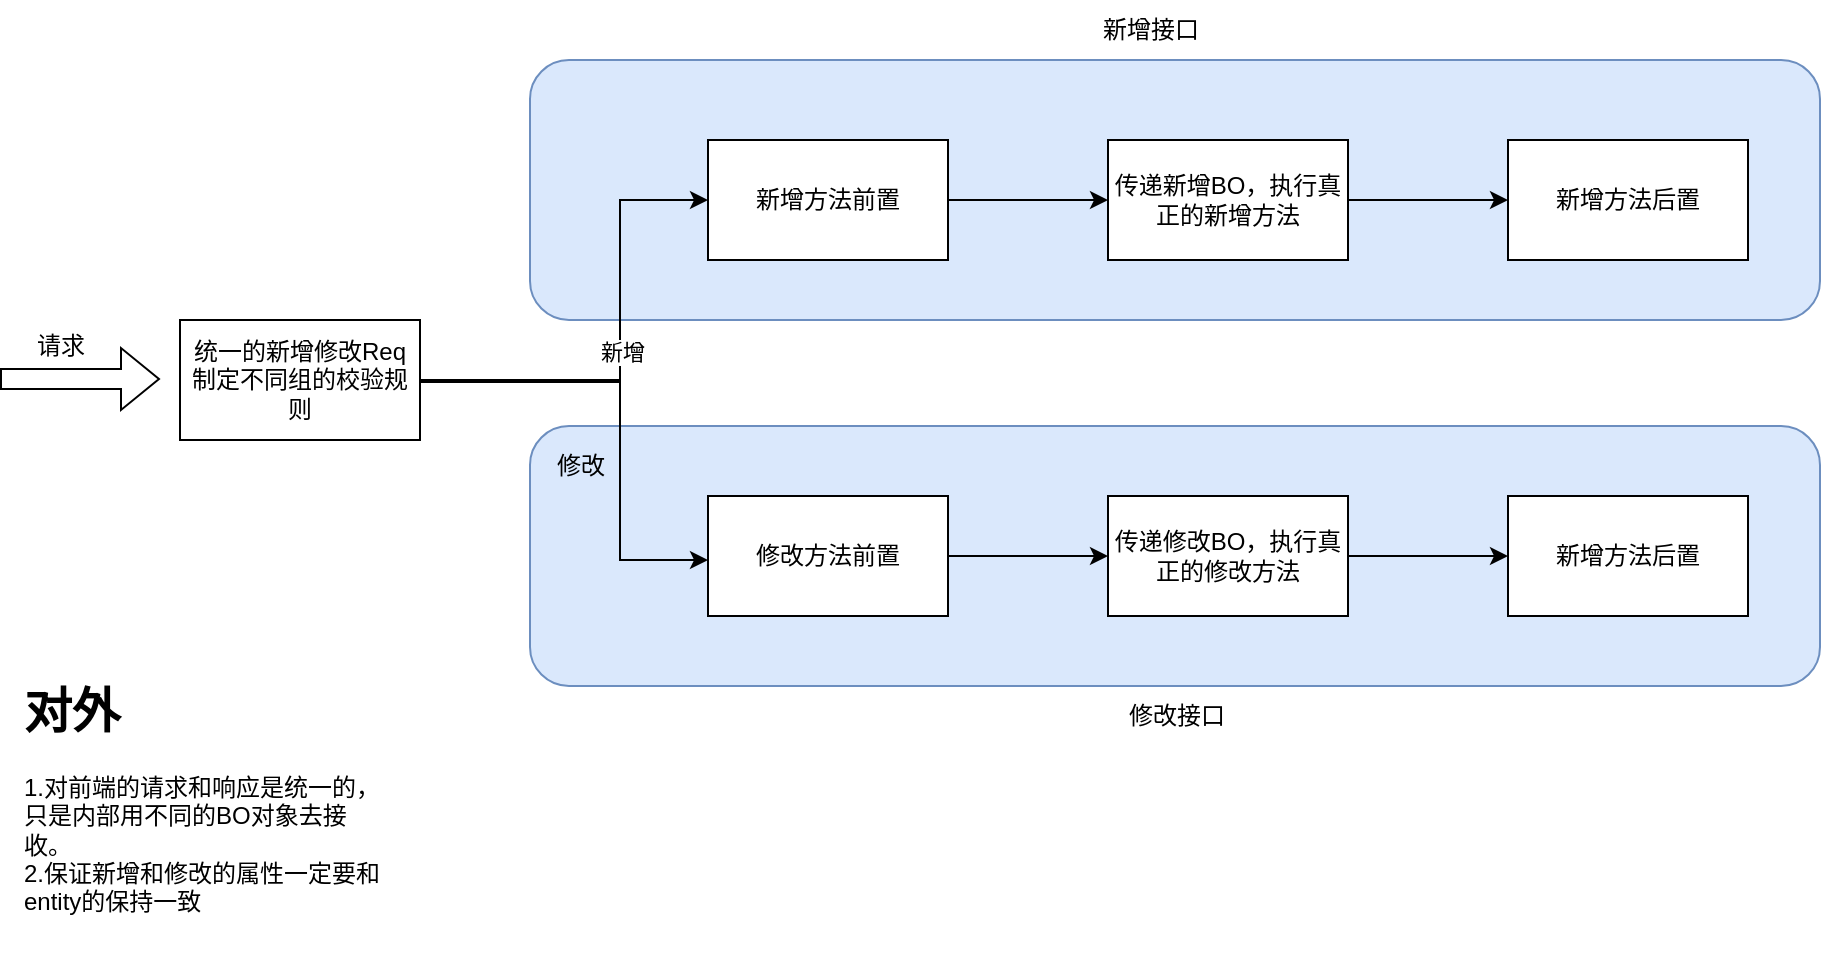 <mxfile version="24.8.4">
  <diagram name="第 1 页" id="img6aUtkF5k5bley2Pda">
    <mxGraphModel dx="2074" dy="1098" grid="1" gridSize="10" guides="1" tooltips="1" connect="1" arrows="1" fold="1" page="1" pageScale="1" pageWidth="827" pageHeight="1169" math="0" shadow="0">
      <root>
        <mxCell id="0" />
        <mxCell id="1" parent="0" />
        <mxCell id="pIQmo3R34BFtmkFE47-W-25" value="" style="rounded=1;whiteSpace=wrap;html=1;fillColor=#dae8fc;strokeColor=#6c8ebf;" vertex="1" parent="1">
          <mxGeometry x="325" y="403" width="645" height="130" as="geometry" />
        </mxCell>
        <mxCell id="pIQmo3R34BFtmkFE47-W-24" value="" style="rounded=1;whiteSpace=wrap;html=1;fillColor=#dae8fc;strokeColor=#6c8ebf;" vertex="1" parent="1">
          <mxGeometry x="325" y="220" width="645" height="130" as="geometry" />
        </mxCell>
        <mxCell id="pIQmo3R34BFtmkFE47-W-1" value="统一的新增修改Req&lt;div&gt;制定不同组的校验规则&lt;/div&gt;" style="rounded=0;whiteSpace=wrap;html=1;" vertex="1" parent="1">
          <mxGeometry x="150" y="350" width="120" height="60" as="geometry" />
        </mxCell>
        <mxCell id="pIQmo3R34BFtmkFE47-W-4" value="" style="shape=flexArrow;endArrow=classic;html=1;rounded=0;" edge="1" parent="1">
          <mxGeometry width="50" height="50" relative="1" as="geometry">
            <mxPoint x="60" y="379.5" as="sourcePoint" />
            <mxPoint x="140" y="379.5" as="targetPoint" />
          </mxGeometry>
        </mxCell>
        <mxCell id="pIQmo3R34BFtmkFE47-W-5" value="请求" style="text;html=1;align=center;verticalAlign=middle;resizable=0;points=[];autosize=1;strokeColor=none;fillColor=none;" vertex="1" parent="1">
          <mxGeometry x="65" y="348" width="50" height="30" as="geometry" />
        </mxCell>
        <mxCell id="pIQmo3R34BFtmkFE47-W-7" value="" style="endArrow=classic;html=1;rounded=0;edgeStyle=orthogonalEdgeStyle;" edge="1" parent="1" target="pIQmo3R34BFtmkFE47-W-10">
          <mxGeometry width="50" height="50" relative="1" as="geometry">
            <mxPoint x="270" y="380" as="sourcePoint" />
            <mxPoint x="380" y="380" as="targetPoint" />
            <Array as="points">
              <mxPoint x="270" y="381" />
              <mxPoint x="370" y="381" />
              <mxPoint x="370" y="290" />
            </Array>
          </mxGeometry>
        </mxCell>
        <mxCell id="pIQmo3R34BFtmkFE47-W-9" value="新增" style="edgeLabel;html=1;align=center;verticalAlign=middle;resizable=0;points=[];" vertex="1" connectable="0" parent="pIQmo3R34BFtmkFE47-W-7">
          <mxGeometry x="-0.018" y="-1" relative="1" as="geometry">
            <mxPoint as="offset" />
          </mxGeometry>
        </mxCell>
        <mxCell id="pIQmo3R34BFtmkFE47-W-16" value="" style="edgeStyle=orthogonalEdgeStyle;rounded=0;orthogonalLoop=1;jettySize=auto;html=1;" edge="1" parent="1" source="pIQmo3R34BFtmkFE47-W-10" target="pIQmo3R34BFtmkFE47-W-15">
          <mxGeometry relative="1" as="geometry" />
        </mxCell>
        <mxCell id="pIQmo3R34BFtmkFE47-W-10" value="新增方法前置" style="rounded=0;whiteSpace=wrap;html=1;" vertex="1" parent="1">
          <mxGeometry x="414" y="260" width="120" height="60" as="geometry" />
        </mxCell>
        <mxCell id="pIQmo3R34BFtmkFE47-W-18" value="" style="edgeStyle=orthogonalEdgeStyle;rounded=0;orthogonalLoop=1;jettySize=auto;html=1;" edge="1" parent="1" source="pIQmo3R34BFtmkFE47-W-11" target="pIQmo3R34BFtmkFE47-W-17">
          <mxGeometry relative="1" as="geometry" />
        </mxCell>
        <mxCell id="pIQmo3R34BFtmkFE47-W-11" value="修改方法前置" style="rounded=0;whiteSpace=wrap;html=1;" vertex="1" parent="1">
          <mxGeometry x="414" y="438" width="120" height="60" as="geometry" />
        </mxCell>
        <mxCell id="pIQmo3R34BFtmkFE47-W-12" value="" style="endArrow=classic;html=1;rounded=0;edgeStyle=orthogonalEdgeStyle;" edge="1" parent="1" source="pIQmo3R34BFtmkFE47-W-1" target="pIQmo3R34BFtmkFE47-W-11">
          <mxGeometry width="50" height="50" relative="1" as="geometry">
            <mxPoint x="270" y="390" as="sourcePoint" />
            <mxPoint x="320" y="340" as="targetPoint" />
            <Array as="points">
              <mxPoint x="370" y="380" />
              <mxPoint x="370" y="470" />
            </Array>
          </mxGeometry>
        </mxCell>
        <mxCell id="pIQmo3R34BFtmkFE47-W-13" value="修改" style="text;html=1;align=center;verticalAlign=middle;resizable=0;points=[];autosize=1;strokeColor=none;fillColor=none;" vertex="1" parent="1">
          <mxGeometry x="325" y="408" width="50" height="30" as="geometry" />
        </mxCell>
        <mxCell id="pIQmo3R34BFtmkFE47-W-20" value="" style="edgeStyle=orthogonalEdgeStyle;rounded=0;orthogonalLoop=1;jettySize=auto;html=1;" edge="1" parent="1" source="pIQmo3R34BFtmkFE47-W-15" target="pIQmo3R34BFtmkFE47-W-19">
          <mxGeometry relative="1" as="geometry" />
        </mxCell>
        <mxCell id="pIQmo3R34BFtmkFE47-W-15" value="传递新增BO，执行真正的新增方法" style="rounded=0;whiteSpace=wrap;html=1;" vertex="1" parent="1">
          <mxGeometry x="614" y="260" width="120" height="60" as="geometry" />
        </mxCell>
        <mxCell id="pIQmo3R34BFtmkFE47-W-22" value="" style="edgeStyle=orthogonalEdgeStyle;rounded=0;orthogonalLoop=1;jettySize=auto;html=1;" edge="1" parent="1" source="pIQmo3R34BFtmkFE47-W-17" target="pIQmo3R34BFtmkFE47-W-21">
          <mxGeometry relative="1" as="geometry" />
        </mxCell>
        <mxCell id="pIQmo3R34BFtmkFE47-W-17" value="传递修改BO，执行真正的修改方法" style="rounded=0;whiteSpace=wrap;html=1;" vertex="1" parent="1">
          <mxGeometry x="614" y="438" width="120" height="60" as="geometry" />
        </mxCell>
        <mxCell id="pIQmo3R34BFtmkFE47-W-19" value="新增方法后置" style="rounded=0;whiteSpace=wrap;html=1;" vertex="1" parent="1">
          <mxGeometry x="814" y="260" width="120" height="60" as="geometry" />
        </mxCell>
        <mxCell id="pIQmo3R34BFtmkFE47-W-21" value="新增方法后置" style="rounded=0;whiteSpace=wrap;html=1;" vertex="1" parent="1">
          <mxGeometry x="814" y="438" width="120" height="60" as="geometry" />
        </mxCell>
        <mxCell id="pIQmo3R34BFtmkFE47-W-23" value="&lt;h1 style=&quot;margin-top: 0px;&quot;&gt;对外&lt;/h1&gt;&lt;div&gt;1.对前端的请求和响应是统一的，只是内部用不同的BO对象去接收。&lt;/div&gt;&lt;div&gt;2.保证新增和修改的属性一定要和entity的保持一致&lt;/div&gt;&lt;p&gt;&lt;br&gt;&lt;/p&gt;" style="text;html=1;whiteSpace=wrap;overflow=hidden;rounded=0;" vertex="1" parent="1">
          <mxGeometry x="70" y="525" width="180" height="145" as="geometry" />
        </mxCell>
        <mxCell id="pIQmo3R34BFtmkFE47-W-26" value="新增接口" style="text;html=1;align=center;verticalAlign=middle;resizable=0;points=[];autosize=1;strokeColor=none;fillColor=none;" vertex="1" parent="1">
          <mxGeometry x="600" y="190" width="70" height="30" as="geometry" />
        </mxCell>
        <mxCell id="pIQmo3R34BFtmkFE47-W-29" value="修改接口" style="text;html=1;align=center;verticalAlign=middle;resizable=0;points=[];autosize=1;strokeColor=none;fillColor=none;" vertex="1" parent="1">
          <mxGeometry x="612.5" y="533" width="70" height="30" as="geometry" />
        </mxCell>
      </root>
    </mxGraphModel>
  </diagram>
</mxfile>
